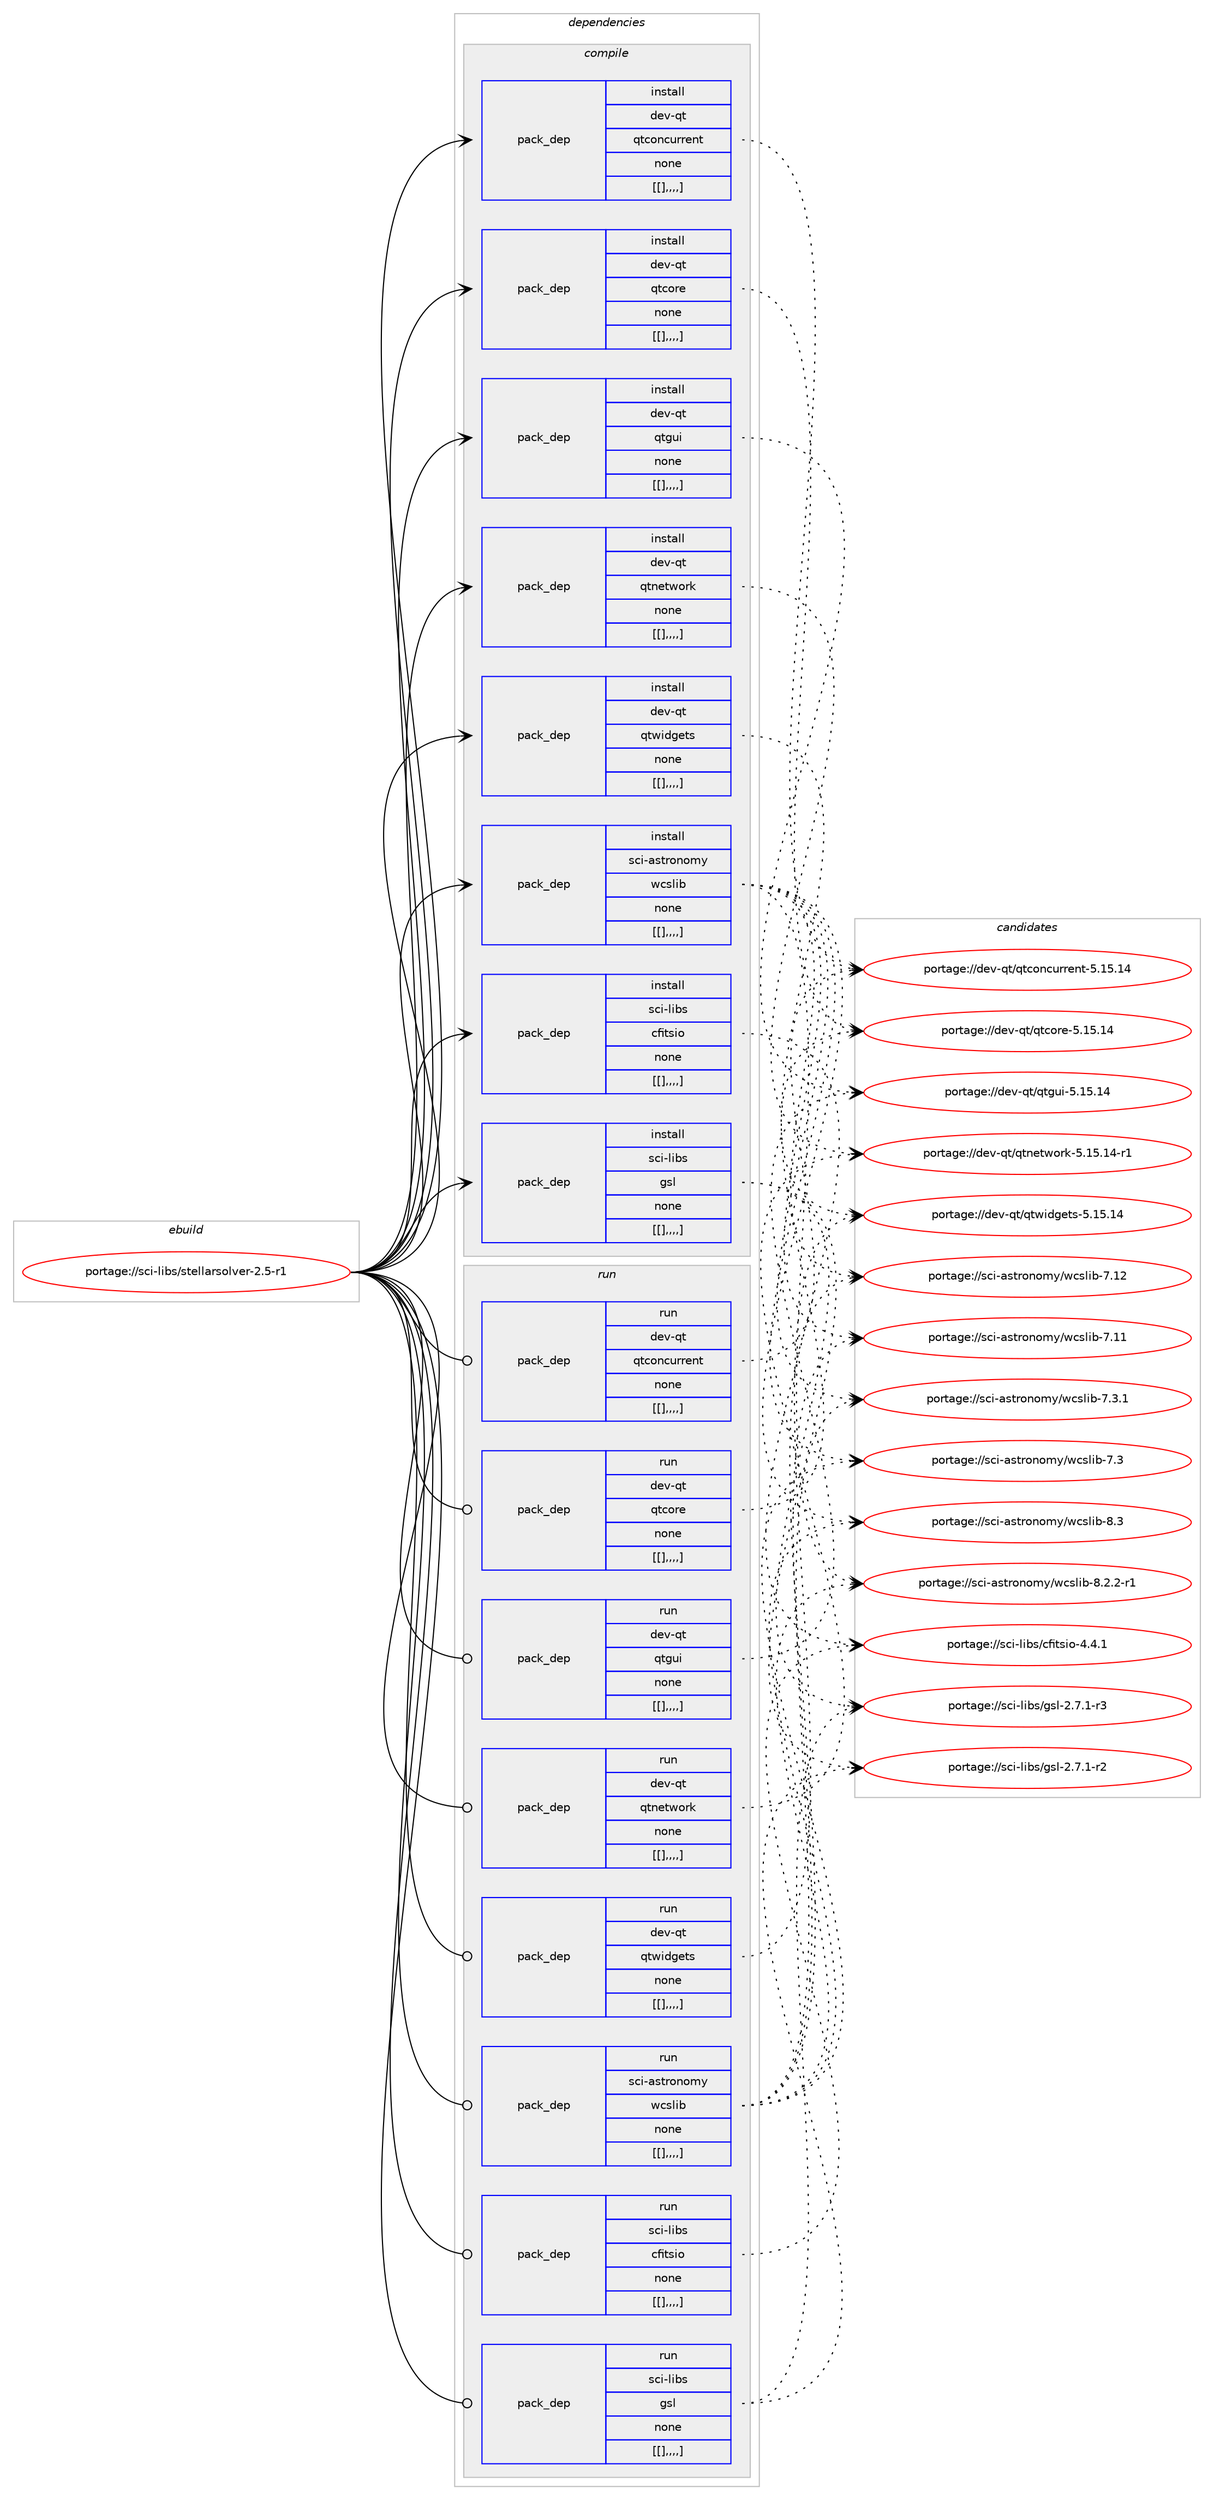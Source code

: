 digraph prolog {

# *************
# Graph options
# *************

newrank=true;
concentrate=true;
compound=true;
graph [rankdir=LR,fontname=Helvetica,fontsize=10,ranksep=1.5];#, ranksep=2.5, nodesep=0.2];
edge  [arrowhead=vee];
node  [fontname=Helvetica,fontsize=10];

# **********
# The ebuild
# **********

subgraph cluster_leftcol {
color=gray;
label=<<i>ebuild</i>>;
id [label="portage://sci-libs/stellarsolver-2.5-r1", color=red, width=4, href="../sci-libs/stellarsolver-2.5-r1.svg"];
}

# ****************
# The dependencies
# ****************

subgraph cluster_midcol {
color=gray;
label=<<i>dependencies</i>>;
subgraph cluster_compile {
fillcolor="#eeeeee";
style=filled;
label=<<i>compile</i>>;
subgraph pack307352 {
dependency421777 [label=<<TABLE BORDER="0" CELLBORDER="1" CELLSPACING="0" CELLPADDING="4" WIDTH="220"><TR><TD ROWSPAN="6" CELLPADDING="30">pack_dep</TD></TR><TR><TD WIDTH="110">install</TD></TR><TR><TD>dev-qt</TD></TR><TR><TD>qtconcurrent</TD></TR><TR><TD>none</TD></TR><TR><TD>[[],,,,]</TD></TR></TABLE>>, shape=none, color=blue];
}
id:e -> dependency421777:w [weight=20,style="solid",arrowhead="vee"];
subgraph pack307353 {
dependency421778 [label=<<TABLE BORDER="0" CELLBORDER="1" CELLSPACING="0" CELLPADDING="4" WIDTH="220"><TR><TD ROWSPAN="6" CELLPADDING="30">pack_dep</TD></TR><TR><TD WIDTH="110">install</TD></TR><TR><TD>dev-qt</TD></TR><TR><TD>qtcore</TD></TR><TR><TD>none</TD></TR><TR><TD>[[],,,,]</TD></TR></TABLE>>, shape=none, color=blue];
}
id:e -> dependency421778:w [weight=20,style="solid",arrowhead="vee"];
subgraph pack307354 {
dependency421779 [label=<<TABLE BORDER="0" CELLBORDER="1" CELLSPACING="0" CELLPADDING="4" WIDTH="220"><TR><TD ROWSPAN="6" CELLPADDING="30">pack_dep</TD></TR><TR><TD WIDTH="110">install</TD></TR><TR><TD>dev-qt</TD></TR><TR><TD>qtgui</TD></TR><TR><TD>none</TD></TR><TR><TD>[[],,,,]</TD></TR></TABLE>>, shape=none, color=blue];
}
id:e -> dependency421779:w [weight=20,style="solid",arrowhead="vee"];
subgraph pack307355 {
dependency421780 [label=<<TABLE BORDER="0" CELLBORDER="1" CELLSPACING="0" CELLPADDING="4" WIDTH="220"><TR><TD ROWSPAN="6" CELLPADDING="30">pack_dep</TD></TR><TR><TD WIDTH="110">install</TD></TR><TR><TD>dev-qt</TD></TR><TR><TD>qtnetwork</TD></TR><TR><TD>none</TD></TR><TR><TD>[[],,,,]</TD></TR></TABLE>>, shape=none, color=blue];
}
id:e -> dependency421780:w [weight=20,style="solid",arrowhead="vee"];
subgraph pack307356 {
dependency421781 [label=<<TABLE BORDER="0" CELLBORDER="1" CELLSPACING="0" CELLPADDING="4" WIDTH="220"><TR><TD ROWSPAN="6" CELLPADDING="30">pack_dep</TD></TR><TR><TD WIDTH="110">install</TD></TR><TR><TD>dev-qt</TD></TR><TR><TD>qtwidgets</TD></TR><TR><TD>none</TD></TR><TR><TD>[[],,,,]</TD></TR></TABLE>>, shape=none, color=blue];
}
id:e -> dependency421781:w [weight=20,style="solid",arrowhead="vee"];
subgraph pack307357 {
dependency421782 [label=<<TABLE BORDER="0" CELLBORDER="1" CELLSPACING="0" CELLPADDING="4" WIDTH="220"><TR><TD ROWSPAN="6" CELLPADDING="30">pack_dep</TD></TR><TR><TD WIDTH="110">install</TD></TR><TR><TD>sci-astronomy</TD></TR><TR><TD>wcslib</TD></TR><TR><TD>none</TD></TR><TR><TD>[[],,,,]</TD></TR></TABLE>>, shape=none, color=blue];
}
id:e -> dependency421782:w [weight=20,style="solid",arrowhead="vee"];
subgraph pack307358 {
dependency421783 [label=<<TABLE BORDER="0" CELLBORDER="1" CELLSPACING="0" CELLPADDING="4" WIDTH="220"><TR><TD ROWSPAN="6" CELLPADDING="30">pack_dep</TD></TR><TR><TD WIDTH="110">install</TD></TR><TR><TD>sci-libs</TD></TR><TR><TD>cfitsio</TD></TR><TR><TD>none</TD></TR><TR><TD>[[],,,,]</TD></TR></TABLE>>, shape=none, color=blue];
}
id:e -> dependency421783:w [weight=20,style="solid",arrowhead="vee"];
subgraph pack307359 {
dependency421784 [label=<<TABLE BORDER="0" CELLBORDER="1" CELLSPACING="0" CELLPADDING="4" WIDTH="220"><TR><TD ROWSPAN="6" CELLPADDING="30">pack_dep</TD></TR><TR><TD WIDTH="110">install</TD></TR><TR><TD>sci-libs</TD></TR><TR><TD>gsl</TD></TR><TR><TD>none</TD></TR><TR><TD>[[],,,,]</TD></TR></TABLE>>, shape=none, color=blue];
}
id:e -> dependency421784:w [weight=20,style="solid",arrowhead="vee"];
}
subgraph cluster_compileandrun {
fillcolor="#eeeeee";
style=filled;
label=<<i>compile and run</i>>;
}
subgraph cluster_run {
fillcolor="#eeeeee";
style=filled;
label=<<i>run</i>>;
subgraph pack307360 {
dependency421785 [label=<<TABLE BORDER="0" CELLBORDER="1" CELLSPACING="0" CELLPADDING="4" WIDTH="220"><TR><TD ROWSPAN="6" CELLPADDING="30">pack_dep</TD></TR><TR><TD WIDTH="110">run</TD></TR><TR><TD>dev-qt</TD></TR><TR><TD>qtconcurrent</TD></TR><TR><TD>none</TD></TR><TR><TD>[[],,,,]</TD></TR></TABLE>>, shape=none, color=blue];
}
id:e -> dependency421785:w [weight=20,style="solid",arrowhead="odot"];
subgraph pack307361 {
dependency421786 [label=<<TABLE BORDER="0" CELLBORDER="1" CELLSPACING="0" CELLPADDING="4" WIDTH="220"><TR><TD ROWSPAN="6" CELLPADDING="30">pack_dep</TD></TR><TR><TD WIDTH="110">run</TD></TR><TR><TD>dev-qt</TD></TR><TR><TD>qtcore</TD></TR><TR><TD>none</TD></TR><TR><TD>[[],,,,]</TD></TR></TABLE>>, shape=none, color=blue];
}
id:e -> dependency421786:w [weight=20,style="solid",arrowhead="odot"];
subgraph pack307362 {
dependency421787 [label=<<TABLE BORDER="0" CELLBORDER="1" CELLSPACING="0" CELLPADDING="4" WIDTH="220"><TR><TD ROWSPAN="6" CELLPADDING="30">pack_dep</TD></TR><TR><TD WIDTH="110">run</TD></TR><TR><TD>dev-qt</TD></TR><TR><TD>qtgui</TD></TR><TR><TD>none</TD></TR><TR><TD>[[],,,,]</TD></TR></TABLE>>, shape=none, color=blue];
}
id:e -> dependency421787:w [weight=20,style="solid",arrowhead="odot"];
subgraph pack307363 {
dependency421788 [label=<<TABLE BORDER="0" CELLBORDER="1" CELLSPACING="0" CELLPADDING="4" WIDTH="220"><TR><TD ROWSPAN="6" CELLPADDING="30">pack_dep</TD></TR><TR><TD WIDTH="110">run</TD></TR><TR><TD>dev-qt</TD></TR><TR><TD>qtnetwork</TD></TR><TR><TD>none</TD></TR><TR><TD>[[],,,,]</TD></TR></TABLE>>, shape=none, color=blue];
}
id:e -> dependency421788:w [weight=20,style="solid",arrowhead="odot"];
subgraph pack307364 {
dependency421789 [label=<<TABLE BORDER="0" CELLBORDER="1" CELLSPACING="0" CELLPADDING="4" WIDTH="220"><TR><TD ROWSPAN="6" CELLPADDING="30">pack_dep</TD></TR><TR><TD WIDTH="110">run</TD></TR><TR><TD>dev-qt</TD></TR><TR><TD>qtwidgets</TD></TR><TR><TD>none</TD></TR><TR><TD>[[],,,,]</TD></TR></TABLE>>, shape=none, color=blue];
}
id:e -> dependency421789:w [weight=20,style="solid",arrowhead="odot"];
subgraph pack307365 {
dependency421790 [label=<<TABLE BORDER="0" CELLBORDER="1" CELLSPACING="0" CELLPADDING="4" WIDTH="220"><TR><TD ROWSPAN="6" CELLPADDING="30">pack_dep</TD></TR><TR><TD WIDTH="110">run</TD></TR><TR><TD>sci-astronomy</TD></TR><TR><TD>wcslib</TD></TR><TR><TD>none</TD></TR><TR><TD>[[],,,,]</TD></TR></TABLE>>, shape=none, color=blue];
}
id:e -> dependency421790:w [weight=20,style="solid",arrowhead="odot"];
subgraph pack307366 {
dependency421791 [label=<<TABLE BORDER="0" CELLBORDER="1" CELLSPACING="0" CELLPADDING="4" WIDTH="220"><TR><TD ROWSPAN="6" CELLPADDING="30">pack_dep</TD></TR><TR><TD WIDTH="110">run</TD></TR><TR><TD>sci-libs</TD></TR><TR><TD>cfitsio</TD></TR><TR><TD>none</TD></TR><TR><TD>[[],,,,]</TD></TR></TABLE>>, shape=none, color=blue];
}
id:e -> dependency421791:w [weight=20,style="solid",arrowhead="odot"];
subgraph pack307367 {
dependency421792 [label=<<TABLE BORDER="0" CELLBORDER="1" CELLSPACING="0" CELLPADDING="4" WIDTH="220"><TR><TD ROWSPAN="6" CELLPADDING="30">pack_dep</TD></TR><TR><TD WIDTH="110">run</TD></TR><TR><TD>sci-libs</TD></TR><TR><TD>gsl</TD></TR><TR><TD>none</TD></TR><TR><TD>[[],,,,]</TD></TR></TABLE>>, shape=none, color=blue];
}
id:e -> dependency421792:w [weight=20,style="solid",arrowhead="odot"];
}
}

# **************
# The candidates
# **************

subgraph cluster_choices {
rank=same;
color=gray;
label=<<i>candidates</i>>;

subgraph choice307352 {
color=black;
nodesep=1;
choice100101118451131164711311699111110991171141141011101164553464953464952 [label="portage://dev-qt/qtconcurrent-5.15.14", color=red, width=4,href="../dev-qt/qtconcurrent-5.15.14.svg"];
dependency421777:e -> choice100101118451131164711311699111110991171141141011101164553464953464952:w [style=dotted,weight="100"];
}
subgraph choice307353 {
color=black;
nodesep=1;
choice1001011184511311647113116991111141014553464953464952 [label="portage://dev-qt/qtcore-5.15.14", color=red, width=4,href="../dev-qt/qtcore-5.15.14.svg"];
dependency421778:e -> choice1001011184511311647113116991111141014553464953464952:w [style=dotted,weight="100"];
}
subgraph choice307354 {
color=black;
nodesep=1;
choice10010111845113116471131161031171054553464953464952 [label="portage://dev-qt/qtgui-5.15.14", color=red, width=4,href="../dev-qt/qtgui-5.15.14.svg"];
dependency421779:e -> choice10010111845113116471131161031171054553464953464952:w [style=dotted,weight="100"];
}
subgraph choice307355 {
color=black;
nodesep=1;
choice100101118451131164711311611010111611911111410745534649534649524511449 [label="portage://dev-qt/qtnetwork-5.15.14-r1", color=red, width=4,href="../dev-qt/qtnetwork-5.15.14-r1.svg"];
dependency421780:e -> choice100101118451131164711311611010111611911111410745534649534649524511449:w [style=dotted,weight="100"];
}
subgraph choice307356 {
color=black;
nodesep=1;
choice10010111845113116471131161191051001031011161154553464953464952 [label="portage://dev-qt/qtwidgets-5.15.14", color=red, width=4,href="../dev-qt/qtwidgets-5.15.14.svg"];
dependency421781:e -> choice10010111845113116471131161191051001031011161154553464953464952:w [style=dotted,weight="100"];
}
subgraph choice307357 {
color=black;
nodesep=1;
choice11599105459711511611411111011110912147119991151081059845564651 [label="portage://sci-astronomy/wcslib-8.3", color=red, width=4,href="../sci-astronomy/wcslib-8.3.svg"];
choice1159910545971151161141111101111091214711999115108105984556465046504511449 [label="portage://sci-astronomy/wcslib-8.2.2-r1", color=red, width=4,href="../sci-astronomy/wcslib-8.2.2-r1.svg"];
choice1159910545971151161141111101111091214711999115108105984555464950 [label="portage://sci-astronomy/wcslib-7.12", color=red, width=4,href="../sci-astronomy/wcslib-7.12.svg"];
choice1159910545971151161141111101111091214711999115108105984555464949 [label="portage://sci-astronomy/wcslib-7.11", color=red, width=4,href="../sci-astronomy/wcslib-7.11.svg"];
choice115991054597115116114111110111109121471199911510810598455546514649 [label="portage://sci-astronomy/wcslib-7.3.1", color=red, width=4,href="../sci-astronomy/wcslib-7.3.1.svg"];
choice11599105459711511611411111011110912147119991151081059845554651 [label="portage://sci-astronomy/wcslib-7.3", color=red, width=4,href="../sci-astronomy/wcslib-7.3.svg"];
dependency421782:e -> choice11599105459711511611411111011110912147119991151081059845564651:w [style=dotted,weight="100"];
dependency421782:e -> choice1159910545971151161141111101111091214711999115108105984556465046504511449:w [style=dotted,weight="100"];
dependency421782:e -> choice1159910545971151161141111101111091214711999115108105984555464950:w [style=dotted,weight="100"];
dependency421782:e -> choice1159910545971151161141111101111091214711999115108105984555464949:w [style=dotted,weight="100"];
dependency421782:e -> choice115991054597115116114111110111109121471199911510810598455546514649:w [style=dotted,weight="100"];
dependency421782:e -> choice11599105459711511611411111011110912147119991151081059845554651:w [style=dotted,weight="100"];
}
subgraph choice307358 {
color=black;
nodesep=1;
choice1159910545108105981154799102105116115105111455246524649 [label="portage://sci-libs/cfitsio-4.4.1", color=red, width=4,href="../sci-libs/cfitsio-4.4.1.svg"];
dependency421783:e -> choice1159910545108105981154799102105116115105111455246524649:w [style=dotted,weight="100"];
}
subgraph choice307359 {
color=black;
nodesep=1;
choice115991054510810598115471031151084550465546494511451 [label="portage://sci-libs/gsl-2.7.1-r3", color=red, width=4,href="../sci-libs/gsl-2.7.1-r3.svg"];
choice115991054510810598115471031151084550465546494511450 [label="portage://sci-libs/gsl-2.7.1-r2", color=red, width=4,href="../sci-libs/gsl-2.7.1-r2.svg"];
dependency421784:e -> choice115991054510810598115471031151084550465546494511451:w [style=dotted,weight="100"];
dependency421784:e -> choice115991054510810598115471031151084550465546494511450:w [style=dotted,weight="100"];
}
subgraph choice307360 {
color=black;
nodesep=1;
choice100101118451131164711311699111110991171141141011101164553464953464952 [label="portage://dev-qt/qtconcurrent-5.15.14", color=red, width=4,href="../dev-qt/qtconcurrent-5.15.14.svg"];
dependency421785:e -> choice100101118451131164711311699111110991171141141011101164553464953464952:w [style=dotted,weight="100"];
}
subgraph choice307361 {
color=black;
nodesep=1;
choice1001011184511311647113116991111141014553464953464952 [label="portage://dev-qt/qtcore-5.15.14", color=red, width=4,href="../dev-qt/qtcore-5.15.14.svg"];
dependency421786:e -> choice1001011184511311647113116991111141014553464953464952:w [style=dotted,weight="100"];
}
subgraph choice307362 {
color=black;
nodesep=1;
choice10010111845113116471131161031171054553464953464952 [label="portage://dev-qt/qtgui-5.15.14", color=red, width=4,href="../dev-qt/qtgui-5.15.14.svg"];
dependency421787:e -> choice10010111845113116471131161031171054553464953464952:w [style=dotted,weight="100"];
}
subgraph choice307363 {
color=black;
nodesep=1;
choice100101118451131164711311611010111611911111410745534649534649524511449 [label="portage://dev-qt/qtnetwork-5.15.14-r1", color=red, width=4,href="../dev-qt/qtnetwork-5.15.14-r1.svg"];
dependency421788:e -> choice100101118451131164711311611010111611911111410745534649534649524511449:w [style=dotted,weight="100"];
}
subgraph choice307364 {
color=black;
nodesep=1;
choice10010111845113116471131161191051001031011161154553464953464952 [label="portage://dev-qt/qtwidgets-5.15.14", color=red, width=4,href="../dev-qt/qtwidgets-5.15.14.svg"];
dependency421789:e -> choice10010111845113116471131161191051001031011161154553464953464952:w [style=dotted,weight="100"];
}
subgraph choice307365 {
color=black;
nodesep=1;
choice11599105459711511611411111011110912147119991151081059845564651 [label="portage://sci-astronomy/wcslib-8.3", color=red, width=4,href="../sci-astronomy/wcslib-8.3.svg"];
choice1159910545971151161141111101111091214711999115108105984556465046504511449 [label="portage://sci-astronomy/wcslib-8.2.2-r1", color=red, width=4,href="../sci-astronomy/wcslib-8.2.2-r1.svg"];
choice1159910545971151161141111101111091214711999115108105984555464950 [label="portage://sci-astronomy/wcslib-7.12", color=red, width=4,href="../sci-astronomy/wcslib-7.12.svg"];
choice1159910545971151161141111101111091214711999115108105984555464949 [label="portage://sci-astronomy/wcslib-7.11", color=red, width=4,href="../sci-astronomy/wcslib-7.11.svg"];
choice115991054597115116114111110111109121471199911510810598455546514649 [label="portage://sci-astronomy/wcslib-7.3.1", color=red, width=4,href="../sci-astronomy/wcslib-7.3.1.svg"];
choice11599105459711511611411111011110912147119991151081059845554651 [label="portage://sci-astronomy/wcslib-7.3", color=red, width=4,href="../sci-astronomy/wcslib-7.3.svg"];
dependency421790:e -> choice11599105459711511611411111011110912147119991151081059845564651:w [style=dotted,weight="100"];
dependency421790:e -> choice1159910545971151161141111101111091214711999115108105984556465046504511449:w [style=dotted,weight="100"];
dependency421790:e -> choice1159910545971151161141111101111091214711999115108105984555464950:w [style=dotted,weight="100"];
dependency421790:e -> choice1159910545971151161141111101111091214711999115108105984555464949:w [style=dotted,weight="100"];
dependency421790:e -> choice115991054597115116114111110111109121471199911510810598455546514649:w [style=dotted,weight="100"];
dependency421790:e -> choice11599105459711511611411111011110912147119991151081059845554651:w [style=dotted,weight="100"];
}
subgraph choice307366 {
color=black;
nodesep=1;
choice1159910545108105981154799102105116115105111455246524649 [label="portage://sci-libs/cfitsio-4.4.1", color=red, width=4,href="../sci-libs/cfitsio-4.4.1.svg"];
dependency421791:e -> choice1159910545108105981154799102105116115105111455246524649:w [style=dotted,weight="100"];
}
subgraph choice307367 {
color=black;
nodesep=1;
choice115991054510810598115471031151084550465546494511451 [label="portage://sci-libs/gsl-2.7.1-r3", color=red, width=4,href="../sci-libs/gsl-2.7.1-r3.svg"];
choice115991054510810598115471031151084550465546494511450 [label="portage://sci-libs/gsl-2.7.1-r2", color=red, width=4,href="../sci-libs/gsl-2.7.1-r2.svg"];
dependency421792:e -> choice115991054510810598115471031151084550465546494511451:w [style=dotted,weight="100"];
dependency421792:e -> choice115991054510810598115471031151084550465546494511450:w [style=dotted,weight="100"];
}
}

}
